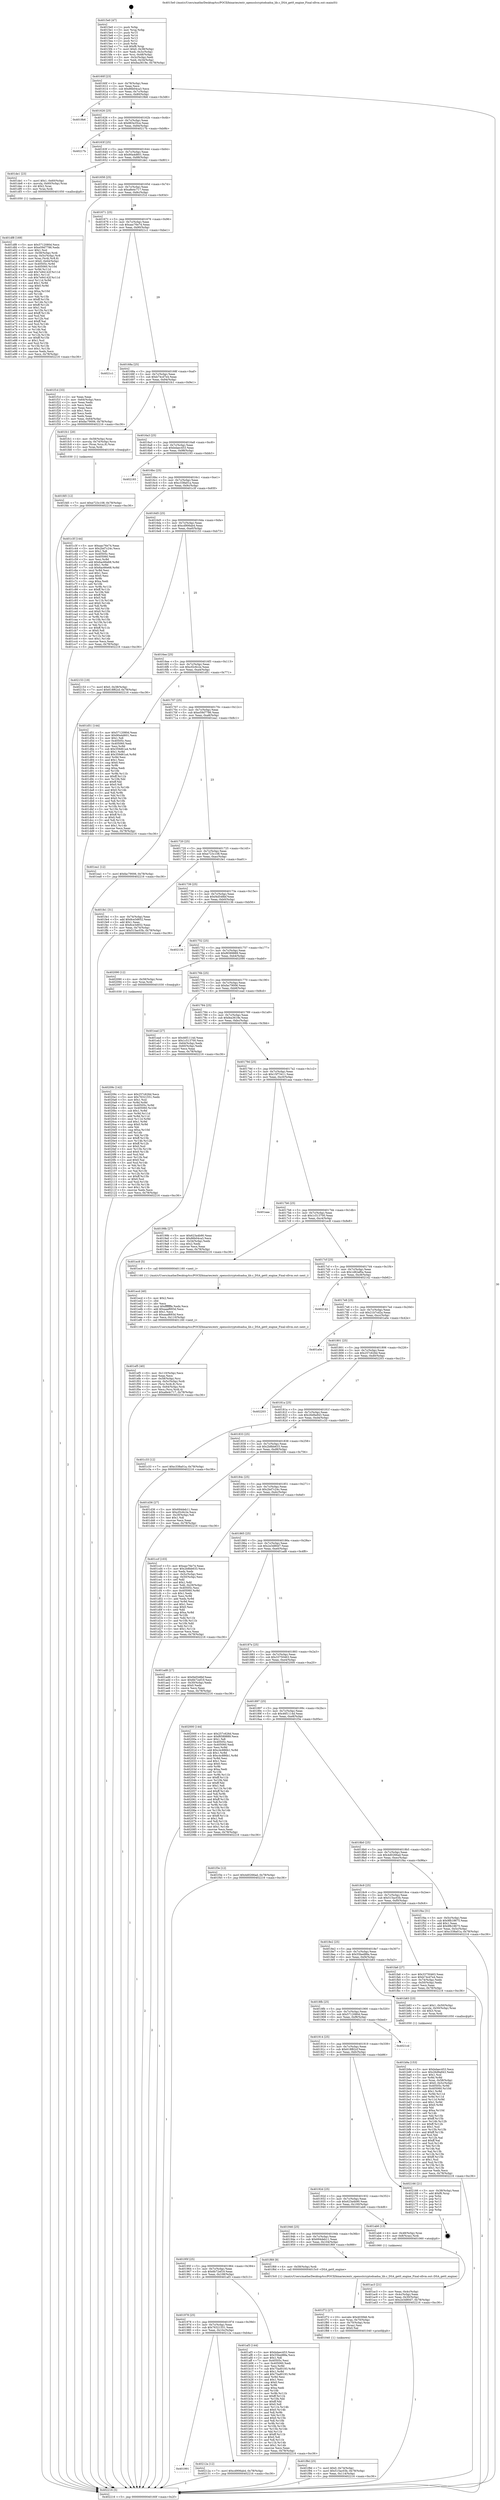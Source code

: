 digraph "0x4015e0" {
  label = "0x4015e0 (/mnt/c/Users/mathe/Desktop/tcc/POCII/binaries/extr_opensslcryptodsadsa_lib.c_DSA_get0_engine_Final-ollvm.out::main(0))"
  labelloc = "t"
  node[shape=record]

  Entry [label="",width=0.3,height=0.3,shape=circle,fillcolor=black,style=filled]
  "0x40160f" [label="{
     0x40160f [23]\l
     | [instrs]\l
     &nbsp;&nbsp;0x40160f \<+3\>: mov -0x78(%rbp),%eax\l
     &nbsp;&nbsp;0x401612 \<+2\>: mov %eax,%ecx\l
     &nbsp;&nbsp;0x401614 \<+6\>: sub $0x86b04ca3,%ecx\l
     &nbsp;&nbsp;0x40161a \<+3\>: mov %eax,-0x7c(%rbp)\l
     &nbsp;&nbsp;0x40161d \<+3\>: mov %ecx,-0x80(%rbp)\l
     &nbsp;&nbsp;0x401620 \<+6\>: je 00000000004019b6 \<main+0x3d6\>\l
  }"]
  "0x4019b6" [label="{
     0x4019b6\l
  }", style=dashed]
  "0x401626" [label="{
     0x401626 [25]\l
     | [instrs]\l
     &nbsp;&nbsp;0x401626 \<+5\>: jmp 000000000040162b \<main+0x4b\>\l
     &nbsp;&nbsp;0x40162b \<+3\>: mov -0x7c(%rbp),%eax\l
     &nbsp;&nbsp;0x40162e \<+5\>: sub $0x883e35ce,%eax\l
     &nbsp;&nbsp;0x401633 \<+6\>: mov %eax,-0x84(%rbp)\l
     &nbsp;&nbsp;0x401639 \<+6\>: je 000000000040217b \<main+0xb9b\>\l
  }"]
  Exit [label="",width=0.3,height=0.3,shape=circle,fillcolor=black,style=filled,peripheries=2]
  "0x40217b" [label="{
     0x40217b\l
  }", style=dashed]
  "0x40163f" [label="{
     0x40163f [25]\l
     | [instrs]\l
     &nbsp;&nbsp;0x40163f \<+5\>: jmp 0000000000401644 \<main+0x64\>\l
     &nbsp;&nbsp;0x401644 \<+3\>: mov -0x7c(%rbp),%eax\l
     &nbsp;&nbsp;0x401647 \<+5\>: sub $0x90a4d601,%eax\l
     &nbsp;&nbsp;0x40164c \<+6\>: mov %eax,-0x88(%rbp)\l
     &nbsp;&nbsp;0x401652 \<+6\>: je 0000000000401de1 \<main+0x801\>\l
  }"]
  "0x401991" [label="{
     0x401991\l
  }", style=dashed]
  "0x401de1" [label="{
     0x401de1 [23]\l
     | [instrs]\l
     &nbsp;&nbsp;0x401de1 \<+7\>: movl $0x1,-0x60(%rbp)\l
     &nbsp;&nbsp;0x401de8 \<+4\>: movslq -0x60(%rbp),%rax\l
     &nbsp;&nbsp;0x401dec \<+4\>: shl $0x2,%rax\l
     &nbsp;&nbsp;0x401df0 \<+3\>: mov %rax,%rdi\l
     &nbsp;&nbsp;0x401df3 \<+5\>: call 0000000000401050 \<malloc@plt\>\l
     | [calls]\l
     &nbsp;&nbsp;0x401050 \{1\} (unknown)\l
  }"]
  "0x401658" [label="{
     0x401658 [25]\l
     | [instrs]\l
     &nbsp;&nbsp;0x401658 \<+5\>: jmp 000000000040165d \<main+0x7d\>\l
     &nbsp;&nbsp;0x40165d \<+3\>: mov -0x7c(%rbp),%eax\l
     &nbsp;&nbsp;0x401660 \<+5\>: sub $0xa8e4c717,%eax\l
     &nbsp;&nbsp;0x401665 \<+6\>: mov %eax,-0x8c(%rbp)\l
     &nbsp;&nbsp;0x40166b \<+6\>: je 0000000000401f1d \<main+0x93d\>\l
  }"]
  "0x40212a" [label="{
     0x40212a [12]\l
     | [instrs]\l
     &nbsp;&nbsp;0x40212a \<+7\>: movl $0xcd906ab4,-0x78(%rbp)\l
     &nbsp;&nbsp;0x402131 \<+5\>: jmp 0000000000402216 \<main+0xc36\>\l
  }"]
  "0x401f1d" [label="{
     0x401f1d [33]\l
     | [instrs]\l
     &nbsp;&nbsp;0x401f1d \<+2\>: xor %eax,%eax\l
     &nbsp;&nbsp;0x401f1f \<+3\>: mov -0x64(%rbp),%ecx\l
     &nbsp;&nbsp;0x401f22 \<+2\>: mov %eax,%edx\l
     &nbsp;&nbsp;0x401f24 \<+2\>: sub %ecx,%edx\l
     &nbsp;&nbsp;0x401f26 \<+2\>: mov %eax,%ecx\l
     &nbsp;&nbsp;0x401f28 \<+3\>: sub $0x1,%ecx\l
     &nbsp;&nbsp;0x401f2b \<+2\>: add %ecx,%edx\l
     &nbsp;&nbsp;0x401f2d \<+2\>: sub %edx,%eax\l
     &nbsp;&nbsp;0x401f2f \<+3\>: mov %eax,-0x64(%rbp)\l
     &nbsp;&nbsp;0x401f32 \<+7\>: movl $0xfac79006,-0x78(%rbp)\l
     &nbsp;&nbsp;0x401f39 \<+5\>: jmp 0000000000402216 \<main+0xc36\>\l
  }"]
  "0x401671" [label="{
     0x401671 [25]\l
     | [instrs]\l
     &nbsp;&nbsp;0x401671 \<+5\>: jmp 0000000000401676 \<main+0x96\>\l
     &nbsp;&nbsp;0x401676 \<+3\>: mov -0x7c(%rbp),%eax\l
     &nbsp;&nbsp;0x401679 \<+5\>: sub $0xaac76e74,%eax\l
     &nbsp;&nbsp;0x40167e \<+6\>: mov %eax,-0x90(%rbp)\l
     &nbsp;&nbsp;0x401684 \<+6\>: je 00000000004021c1 \<main+0xbe1\>\l
  }"]
  "0x40209c" [label="{
     0x40209c [142]\l
     | [instrs]\l
     &nbsp;&nbsp;0x40209c \<+5\>: mov $0x257c626d,%ecx\l
     &nbsp;&nbsp;0x4020a1 \<+5\>: mov $0x76321551,%edx\l
     &nbsp;&nbsp;0x4020a6 \<+3\>: mov $0x1,%sil\l
     &nbsp;&nbsp;0x4020a9 \<+3\>: xor %r8d,%r8d\l
     &nbsp;&nbsp;0x4020ac \<+8\>: mov 0x40505c,%r9d\l
     &nbsp;&nbsp;0x4020b4 \<+8\>: mov 0x405060,%r10d\l
     &nbsp;&nbsp;0x4020bc \<+4\>: sub $0x1,%r8d\l
     &nbsp;&nbsp;0x4020c0 \<+3\>: mov %r9d,%r11d\l
     &nbsp;&nbsp;0x4020c3 \<+3\>: add %r8d,%r11d\l
     &nbsp;&nbsp;0x4020c6 \<+4\>: imul %r11d,%r9d\l
     &nbsp;&nbsp;0x4020ca \<+4\>: and $0x1,%r9d\l
     &nbsp;&nbsp;0x4020ce \<+4\>: cmp $0x0,%r9d\l
     &nbsp;&nbsp;0x4020d2 \<+3\>: sete %bl\l
     &nbsp;&nbsp;0x4020d5 \<+4\>: cmp $0xa,%r10d\l
     &nbsp;&nbsp;0x4020d9 \<+4\>: setl %r14b\l
     &nbsp;&nbsp;0x4020dd \<+3\>: mov %bl,%r15b\l
     &nbsp;&nbsp;0x4020e0 \<+4\>: xor $0xff,%r15b\l
     &nbsp;&nbsp;0x4020e4 \<+3\>: mov %r14b,%r12b\l
     &nbsp;&nbsp;0x4020e7 \<+4\>: xor $0xff,%r12b\l
     &nbsp;&nbsp;0x4020eb \<+4\>: xor $0x0,%sil\l
     &nbsp;&nbsp;0x4020ef \<+3\>: mov %r15b,%r13b\l
     &nbsp;&nbsp;0x4020f2 \<+4\>: and $0x0,%r13b\l
     &nbsp;&nbsp;0x4020f6 \<+3\>: and %sil,%bl\l
     &nbsp;&nbsp;0x4020f9 \<+3\>: mov %r12b,%al\l
     &nbsp;&nbsp;0x4020fc \<+2\>: and $0x0,%al\l
     &nbsp;&nbsp;0x4020fe \<+3\>: and %sil,%r14b\l
     &nbsp;&nbsp;0x402101 \<+3\>: or %bl,%r13b\l
     &nbsp;&nbsp;0x402104 \<+3\>: or %r14b,%al\l
     &nbsp;&nbsp;0x402107 \<+3\>: xor %al,%r13b\l
     &nbsp;&nbsp;0x40210a \<+3\>: or %r12b,%r15b\l
     &nbsp;&nbsp;0x40210d \<+4\>: xor $0xff,%r15b\l
     &nbsp;&nbsp;0x402111 \<+4\>: or $0x0,%sil\l
     &nbsp;&nbsp;0x402115 \<+3\>: and %sil,%r15b\l
     &nbsp;&nbsp;0x402118 \<+3\>: or %r15b,%r13b\l
     &nbsp;&nbsp;0x40211b \<+4\>: test $0x1,%r13b\l
     &nbsp;&nbsp;0x40211f \<+3\>: cmovne %edx,%ecx\l
     &nbsp;&nbsp;0x402122 \<+3\>: mov %ecx,-0x78(%rbp)\l
     &nbsp;&nbsp;0x402125 \<+5\>: jmp 0000000000402216 \<main+0xc36\>\l
  }"]
  "0x4021c1" [label="{
     0x4021c1\l
  }", style=dashed]
  "0x40168a" [label="{
     0x40168a [25]\l
     | [instrs]\l
     &nbsp;&nbsp;0x40168a \<+5\>: jmp 000000000040168f \<main+0xaf\>\l
     &nbsp;&nbsp;0x40168f \<+3\>: mov -0x7c(%rbp),%eax\l
     &nbsp;&nbsp;0x401692 \<+5\>: sub $0xb74cd7e4,%eax\l
     &nbsp;&nbsp;0x401697 \<+6\>: mov %eax,-0x94(%rbp)\l
     &nbsp;&nbsp;0x40169d \<+6\>: je 0000000000401fc1 \<main+0x9e1\>\l
  }"]
  "0x401fd5" [label="{
     0x401fd5 [12]\l
     | [instrs]\l
     &nbsp;&nbsp;0x401fd5 \<+7\>: movl $0xe723c108,-0x78(%rbp)\l
     &nbsp;&nbsp;0x401fdc \<+5\>: jmp 0000000000402216 \<main+0xc36\>\l
  }"]
  "0x401fc1" [label="{
     0x401fc1 [20]\l
     | [instrs]\l
     &nbsp;&nbsp;0x401fc1 \<+4\>: mov -0x58(%rbp),%rax\l
     &nbsp;&nbsp;0x401fc5 \<+4\>: movslq -0x74(%rbp),%rcx\l
     &nbsp;&nbsp;0x401fc9 \<+4\>: mov (%rax,%rcx,8),%rax\l
     &nbsp;&nbsp;0x401fcd \<+3\>: mov %rax,%rdi\l
     &nbsp;&nbsp;0x401fd0 \<+5\>: call 0000000000401030 \<free@plt\>\l
     | [calls]\l
     &nbsp;&nbsp;0x401030 \{1\} (unknown)\l
  }"]
  "0x4016a3" [label="{
     0x4016a3 [25]\l
     | [instrs]\l
     &nbsp;&nbsp;0x4016a3 \<+5\>: jmp 00000000004016a8 \<main+0xc8\>\l
     &nbsp;&nbsp;0x4016a8 \<+3\>: mov -0x7c(%rbp),%eax\l
     &nbsp;&nbsp;0x4016ab \<+5\>: sub $0xbdaec453,%eax\l
     &nbsp;&nbsp;0x4016b0 \<+6\>: mov %eax,-0x98(%rbp)\l
     &nbsp;&nbsp;0x4016b6 \<+6\>: je 0000000000402193 \<main+0xbb3\>\l
  }"]
  "0x401f8d" [label="{
     0x401f8d [25]\l
     | [instrs]\l
     &nbsp;&nbsp;0x401f8d \<+7\>: movl $0x0,-0x74(%rbp)\l
     &nbsp;&nbsp;0x401f94 \<+7\>: movl $0x515ac03b,-0x78(%rbp)\l
     &nbsp;&nbsp;0x401f9b \<+6\>: mov %eax,-0x114(%rbp)\l
     &nbsp;&nbsp;0x401fa1 \<+5\>: jmp 0000000000402216 \<main+0xc36\>\l
  }"]
  "0x402193" [label="{
     0x402193\l
  }", style=dashed]
  "0x4016bc" [label="{
     0x4016bc [25]\l
     | [instrs]\l
     &nbsp;&nbsp;0x4016bc \<+5\>: jmp 00000000004016c1 \<main+0xe1\>\l
     &nbsp;&nbsp;0x4016c1 \<+3\>: mov -0x7c(%rbp),%eax\l
     &nbsp;&nbsp;0x4016c4 \<+5\>: sub $0xc338a01a,%eax\l
     &nbsp;&nbsp;0x4016c9 \<+6\>: mov %eax,-0x9c(%rbp)\l
     &nbsp;&nbsp;0x4016cf \<+6\>: je 0000000000401c3f \<main+0x65f\>\l
  }"]
  "0x401f72" [label="{
     0x401f72 [27]\l
     | [instrs]\l
     &nbsp;&nbsp;0x401f72 \<+10\>: movabs $0x4030b6,%rdi\l
     &nbsp;&nbsp;0x401f7c \<+4\>: mov %rax,-0x70(%rbp)\l
     &nbsp;&nbsp;0x401f80 \<+4\>: mov -0x70(%rbp),%rax\l
     &nbsp;&nbsp;0x401f84 \<+2\>: mov (%rax),%esi\l
     &nbsp;&nbsp;0x401f86 \<+2\>: mov $0x0,%al\l
     &nbsp;&nbsp;0x401f88 \<+5\>: call 0000000000401040 \<printf@plt\>\l
     | [calls]\l
     &nbsp;&nbsp;0x401040 \{1\} (unknown)\l
  }"]
  "0x401c3f" [label="{
     0x401c3f [144]\l
     | [instrs]\l
     &nbsp;&nbsp;0x401c3f \<+5\>: mov $0xaac76e74,%eax\l
     &nbsp;&nbsp;0x401c44 \<+5\>: mov $0x2bd7c24c,%ecx\l
     &nbsp;&nbsp;0x401c49 \<+2\>: mov $0x1,%dl\l
     &nbsp;&nbsp;0x401c4b \<+7\>: mov 0x40505c,%esi\l
     &nbsp;&nbsp;0x401c52 \<+7\>: mov 0x405060,%edi\l
     &nbsp;&nbsp;0x401c59 \<+3\>: mov %esi,%r8d\l
     &nbsp;&nbsp;0x401c5c \<+7\>: add $0x6ac66e68,%r8d\l
     &nbsp;&nbsp;0x401c63 \<+4\>: sub $0x1,%r8d\l
     &nbsp;&nbsp;0x401c67 \<+7\>: sub $0x6ac66e68,%r8d\l
     &nbsp;&nbsp;0x401c6e \<+4\>: imul %r8d,%esi\l
     &nbsp;&nbsp;0x401c72 \<+3\>: and $0x1,%esi\l
     &nbsp;&nbsp;0x401c75 \<+3\>: cmp $0x0,%esi\l
     &nbsp;&nbsp;0x401c78 \<+4\>: sete %r9b\l
     &nbsp;&nbsp;0x401c7c \<+3\>: cmp $0xa,%edi\l
     &nbsp;&nbsp;0x401c7f \<+4\>: setl %r10b\l
     &nbsp;&nbsp;0x401c83 \<+3\>: mov %r9b,%r11b\l
     &nbsp;&nbsp;0x401c86 \<+4\>: xor $0xff,%r11b\l
     &nbsp;&nbsp;0x401c8a \<+3\>: mov %r10b,%bl\l
     &nbsp;&nbsp;0x401c8d \<+3\>: xor $0xff,%bl\l
     &nbsp;&nbsp;0x401c90 \<+3\>: xor $0x0,%dl\l
     &nbsp;&nbsp;0x401c93 \<+3\>: mov %r11b,%r14b\l
     &nbsp;&nbsp;0x401c96 \<+4\>: and $0x0,%r14b\l
     &nbsp;&nbsp;0x401c9a \<+3\>: and %dl,%r9b\l
     &nbsp;&nbsp;0x401c9d \<+3\>: mov %bl,%r15b\l
     &nbsp;&nbsp;0x401ca0 \<+4\>: and $0x0,%r15b\l
     &nbsp;&nbsp;0x401ca4 \<+3\>: and %dl,%r10b\l
     &nbsp;&nbsp;0x401ca7 \<+3\>: or %r9b,%r14b\l
     &nbsp;&nbsp;0x401caa \<+3\>: or %r10b,%r15b\l
     &nbsp;&nbsp;0x401cad \<+3\>: xor %r15b,%r14b\l
     &nbsp;&nbsp;0x401cb0 \<+3\>: or %bl,%r11b\l
     &nbsp;&nbsp;0x401cb3 \<+4\>: xor $0xff,%r11b\l
     &nbsp;&nbsp;0x401cb7 \<+3\>: or $0x0,%dl\l
     &nbsp;&nbsp;0x401cba \<+3\>: and %dl,%r11b\l
     &nbsp;&nbsp;0x401cbd \<+3\>: or %r11b,%r14b\l
     &nbsp;&nbsp;0x401cc0 \<+4\>: test $0x1,%r14b\l
     &nbsp;&nbsp;0x401cc4 \<+3\>: cmovne %ecx,%eax\l
     &nbsp;&nbsp;0x401cc7 \<+3\>: mov %eax,-0x78(%rbp)\l
     &nbsp;&nbsp;0x401cca \<+5\>: jmp 0000000000402216 \<main+0xc36\>\l
  }"]
  "0x4016d5" [label="{
     0x4016d5 [25]\l
     | [instrs]\l
     &nbsp;&nbsp;0x4016d5 \<+5\>: jmp 00000000004016da \<main+0xfa\>\l
     &nbsp;&nbsp;0x4016da \<+3\>: mov -0x7c(%rbp),%eax\l
     &nbsp;&nbsp;0x4016dd \<+5\>: sub $0xcd906ab4,%eax\l
     &nbsp;&nbsp;0x4016e2 \<+6\>: mov %eax,-0xa0(%rbp)\l
     &nbsp;&nbsp;0x4016e8 \<+6\>: je 0000000000402153 \<main+0xb73\>\l
  }"]
  "0x401ef5" [label="{
     0x401ef5 [40]\l
     | [instrs]\l
     &nbsp;&nbsp;0x401ef5 \<+6\>: mov -0x110(%rbp),%ecx\l
     &nbsp;&nbsp;0x401efb \<+3\>: imul %eax,%ecx\l
     &nbsp;&nbsp;0x401efe \<+4\>: mov -0x58(%rbp),%rsi\l
     &nbsp;&nbsp;0x401f02 \<+4\>: movslq -0x5c(%rbp),%rdi\l
     &nbsp;&nbsp;0x401f06 \<+4\>: mov (%rsi,%rdi,8),%rsi\l
     &nbsp;&nbsp;0x401f0a \<+4\>: movslq -0x64(%rbp),%rdi\l
     &nbsp;&nbsp;0x401f0e \<+3\>: mov %ecx,(%rsi,%rdi,4)\l
     &nbsp;&nbsp;0x401f11 \<+7\>: movl $0xa8e4c717,-0x78(%rbp)\l
     &nbsp;&nbsp;0x401f18 \<+5\>: jmp 0000000000402216 \<main+0xc36\>\l
  }"]
  "0x402153" [label="{
     0x402153 [19]\l
     | [instrs]\l
     &nbsp;&nbsp;0x402153 \<+7\>: movl $0x0,-0x38(%rbp)\l
     &nbsp;&nbsp;0x40215a \<+7\>: movl $0x618f62cf,-0x78(%rbp)\l
     &nbsp;&nbsp;0x402161 \<+5\>: jmp 0000000000402216 \<main+0xc36\>\l
  }"]
  "0x4016ee" [label="{
     0x4016ee [25]\l
     | [instrs]\l
     &nbsp;&nbsp;0x4016ee \<+5\>: jmp 00000000004016f3 \<main+0x113\>\l
     &nbsp;&nbsp;0x4016f3 \<+3\>: mov -0x7c(%rbp),%eax\l
     &nbsp;&nbsp;0x4016f6 \<+5\>: sub $0xcf2c6c2e,%eax\l
     &nbsp;&nbsp;0x4016fb \<+6\>: mov %eax,-0xa4(%rbp)\l
     &nbsp;&nbsp;0x401701 \<+6\>: je 0000000000401d51 \<main+0x771\>\l
  }"]
  "0x401ecd" [label="{
     0x401ecd [40]\l
     | [instrs]\l
     &nbsp;&nbsp;0x401ecd \<+5\>: mov $0x2,%ecx\l
     &nbsp;&nbsp;0x401ed2 \<+1\>: cltd\l
     &nbsp;&nbsp;0x401ed3 \<+2\>: idiv %ecx\l
     &nbsp;&nbsp;0x401ed5 \<+6\>: imul $0xfffffffe,%edx,%ecx\l
     &nbsp;&nbsp;0x401edb \<+6\>: add $0xaaaf693d,%ecx\l
     &nbsp;&nbsp;0x401ee1 \<+3\>: add $0x1,%ecx\l
     &nbsp;&nbsp;0x401ee4 \<+6\>: sub $0xaaaf693d,%ecx\l
     &nbsp;&nbsp;0x401eea \<+6\>: mov %ecx,-0x110(%rbp)\l
     &nbsp;&nbsp;0x401ef0 \<+5\>: call 0000000000401160 \<next_i\>\l
     | [calls]\l
     &nbsp;&nbsp;0x401160 \{1\} (/mnt/c/Users/mathe/Desktop/tcc/POCII/binaries/extr_opensslcryptodsadsa_lib.c_DSA_get0_engine_Final-ollvm.out::next_i)\l
  }"]
  "0x401d51" [label="{
     0x401d51 [144]\l
     | [instrs]\l
     &nbsp;&nbsp;0x401d51 \<+5\>: mov $0x5712080d,%eax\l
     &nbsp;&nbsp;0x401d56 \<+5\>: mov $0x90a4d601,%ecx\l
     &nbsp;&nbsp;0x401d5b \<+2\>: mov $0x1,%dl\l
     &nbsp;&nbsp;0x401d5d \<+7\>: mov 0x40505c,%esi\l
     &nbsp;&nbsp;0x401d64 \<+7\>: mov 0x405060,%edi\l
     &nbsp;&nbsp;0x401d6b \<+3\>: mov %esi,%r8d\l
     &nbsp;&nbsp;0x401d6e \<+7\>: sub $0x359d61a4,%r8d\l
     &nbsp;&nbsp;0x401d75 \<+4\>: sub $0x1,%r8d\l
     &nbsp;&nbsp;0x401d79 \<+7\>: add $0x359d61a4,%r8d\l
     &nbsp;&nbsp;0x401d80 \<+4\>: imul %r8d,%esi\l
     &nbsp;&nbsp;0x401d84 \<+3\>: and $0x1,%esi\l
     &nbsp;&nbsp;0x401d87 \<+3\>: cmp $0x0,%esi\l
     &nbsp;&nbsp;0x401d8a \<+4\>: sete %r9b\l
     &nbsp;&nbsp;0x401d8e \<+3\>: cmp $0xa,%edi\l
     &nbsp;&nbsp;0x401d91 \<+4\>: setl %r10b\l
     &nbsp;&nbsp;0x401d95 \<+3\>: mov %r9b,%r11b\l
     &nbsp;&nbsp;0x401d98 \<+4\>: xor $0xff,%r11b\l
     &nbsp;&nbsp;0x401d9c \<+3\>: mov %r10b,%bl\l
     &nbsp;&nbsp;0x401d9f \<+3\>: xor $0xff,%bl\l
     &nbsp;&nbsp;0x401da2 \<+3\>: xor $0x0,%dl\l
     &nbsp;&nbsp;0x401da5 \<+3\>: mov %r11b,%r14b\l
     &nbsp;&nbsp;0x401da8 \<+4\>: and $0x0,%r14b\l
     &nbsp;&nbsp;0x401dac \<+3\>: and %dl,%r9b\l
     &nbsp;&nbsp;0x401daf \<+3\>: mov %bl,%r15b\l
     &nbsp;&nbsp;0x401db2 \<+4\>: and $0x0,%r15b\l
     &nbsp;&nbsp;0x401db6 \<+3\>: and %dl,%r10b\l
     &nbsp;&nbsp;0x401db9 \<+3\>: or %r9b,%r14b\l
     &nbsp;&nbsp;0x401dbc \<+3\>: or %r10b,%r15b\l
     &nbsp;&nbsp;0x401dbf \<+3\>: xor %r15b,%r14b\l
     &nbsp;&nbsp;0x401dc2 \<+3\>: or %bl,%r11b\l
     &nbsp;&nbsp;0x401dc5 \<+4\>: xor $0xff,%r11b\l
     &nbsp;&nbsp;0x401dc9 \<+3\>: or $0x0,%dl\l
     &nbsp;&nbsp;0x401dcc \<+3\>: and %dl,%r11b\l
     &nbsp;&nbsp;0x401dcf \<+3\>: or %r11b,%r14b\l
     &nbsp;&nbsp;0x401dd2 \<+4\>: test $0x1,%r14b\l
     &nbsp;&nbsp;0x401dd6 \<+3\>: cmovne %ecx,%eax\l
     &nbsp;&nbsp;0x401dd9 \<+3\>: mov %eax,-0x78(%rbp)\l
     &nbsp;&nbsp;0x401ddc \<+5\>: jmp 0000000000402216 \<main+0xc36\>\l
  }"]
  "0x401707" [label="{
     0x401707 [25]\l
     | [instrs]\l
     &nbsp;&nbsp;0x401707 \<+5\>: jmp 000000000040170c \<main+0x12c\>\l
     &nbsp;&nbsp;0x40170c \<+3\>: mov -0x7c(%rbp),%eax\l
     &nbsp;&nbsp;0x40170f \<+5\>: sub $0xe59d7786,%eax\l
     &nbsp;&nbsp;0x401714 \<+6\>: mov %eax,-0xa8(%rbp)\l
     &nbsp;&nbsp;0x40171a \<+6\>: je 0000000000401ea1 \<main+0x8c1\>\l
  }"]
  "0x401df8" [label="{
     0x401df8 [169]\l
     | [instrs]\l
     &nbsp;&nbsp;0x401df8 \<+5\>: mov $0x5712080d,%ecx\l
     &nbsp;&nbsp;0x401dfd \<+5\>: mov $0xe59d7786,%edx\l
     &nbsp;&nbsp;0x401e02 \<+3\>: mov $0x1,%sil\l
     &nbsp;&nbsp;0x401e05 \<+4\>: mov -0x58(%rbp),%rdi\l
     &nbsp;&nbsp;0x401e09 \<+4\>: movslq -0x5c(%rbp),%r8\l
     &nbsp;&nbsp;0x401e0d \<+4\>: mov %rax,(%rdi,%r8,8)\l
     &nbsp;&nbsp;0x401e11 \<+7\>: movl $0x0,-0x64(%rbp)\l
     &nbsp;&nbsp;0x401e18 \<+8\>: mov 0x40505c,%r9d\l
     &nbsp;&nbsp;0x401e20 \<+8\>: mov 0x405060,%r10d\l
     &nbsp;&nbsp;0x401e28 \<+3\>: mov %r9d,%r11d\l
     &nbsp;&nbsp;0x401e2b \<+7\>: add $0x7e94142f,%r11d\l
     &nbsp;&nbsp;0x401e32 \<+4\>: sub $0x1,%r11d\l
     &nbsp;&nbsp;0x401e36 \<+7\>: sub $0x7e94142f,%r11d\l
     &nbsp;&nbsp;0x401e3d \<+4\>: imul %r11d,%r9d\l
     &nbsp;&nbsp;0x401e41 \<+4\>: and $0x1,%r9d\l
     &nbsp;&nbsp;0x401e45 \<+4\>: cmp $0x0,%r9d\l
     &nbsp;&nbsp;0x401e49 \<+3\>: sete %bl\l
     &nbsp;&nbsp;0x401e4c \<+4\>: cmp $0xa,%r10d\l
     &nbsp;&nbsp;0x401e50 \<+4\>: setl %r14b\l
     &nbsp;&nbsp;0x401e54 \<+3\>: mov %bl,%r15b\l
     &nbsp;&nbsp;0x401e57 \<+4\>: xor $0xff,%r15b\l
     &nbsp;&nbsp;0x401e5b \<+3\>: mov %r14b,%r12b\l
     &nbsp;&nbsp;0x401e5e \<+4\>: xor $0xff,%r12b\l
     &nbsp;&nbsp;0x401e62 \<+4\>: xor $0x1,%sil\l
     &nbsp;&nbsp;0x401e66 \<+3\>: mov %r15b,%r13b\l
     &nbsp;&nbsp;0x401e69 \<+4\>: and $0xff,%r13b\l
     &nbsp;&nbsp;0x401e6d \<+3\>: and %sil,%bl\l
     &nbsp;&nbsp;0x401e70 \<+3\>: mov %r12b,%al\l
     &nbsp;&nbsp;0x401e73 \<+2\>: and $0xff,%al\l
     &nbsp;&nbsp;0x401e75 \<+3\>: and %sil,%r14b\l
     &nbsp;&nbsp;0x401e78 \<+3\>: or %bl,%r13b\l
     &nbsp;&nbsp;0x401e7b \<+3\>: or %r14b,%al\l
     &nbsp;&nbsp;0x401e7e \<+3\>: xor %al,%r13b\l
     &nbsp;&nbsp;0x401e81 \<+3\>: or %r12b,%r15b\l
     &nbsp;&nbsp;0x401e84 \<+4\>: xor $0xff,%r15b\l
     &nbsp;&nbsp;0x401e88 \<+4\>: or $0x1,%sil\l
     &nbsp;&nbsp;0x401e8c \<+3\>: and %sil,%r15b\l
     &nbsp;&nbsp;0x401e8f \<+3\>: or %r15b,%r13b\l
     &nbsp;&nbsp;0x401e92 \<+4\>: test $0x1,%r13b\l
     &nbsp;&nbsp;0x401e96 \<+3\>: cmovne %edx,%ecx\l
     &nbsp;&nbsp;0x401e99 \<+3\>: mov %ecx,-0x78(%rbp)\l
     &nbsp;&nbsp;0x401e9c \<+5\>: jmp 0000000000402216 \<main+0xc36\>\l
  }"]
  "0x401ea1" [label="{
     0x401ea1 [12]\l
     | [instrs]\l
     &nbsp;&nbsp;0x401ea1 \<+7\>: movl $0xfac79006,-0x78(%rbp)\l
     &nbsp;&nbsp;0x401ea8 \<+5\>: jmp 0000000000402216 \<main+0xc36\>\l
  }"]
  "0x401720" [label="{
     0x401720 [25]\l
     | [instrs]\l
     &nbsp;&nbsp;0x401720 \<+5\>: jmp 0000000000401725 \<main+0x145\>\l
     &nbsp;&nbsp;0x401725 \<+3\>: mov -0x7c(%rbp),%eax\l
     &nbsp;&nbsp;0x401728 \<+5\>: sub $0xe723c108,%eax\l
     &nbsp;&nbsp;0x40172d \<+6\>: mov %eax,-0xac(%rbp)\l
     &nbsp;&nbsp;0x401733 \<+6\>: je 0000000000401fe1 \<main+0xa01\>\l
  }"]
  "0x401b9a" [label="{
     0x401b9a [153]\l
     | [instrs]\l
     &nbsp;&nbsp;0x401b9a \<+5\>: mov $0xbdaec453,%ecx\l
     &nbsp;&nbsp;0x401b9f \<+5\>: mov $0x26d9a943,%edx\l
     &nbsp;&nbsp;0x401ba4 \<+3\>: mov $0x1,%sil\l
     &nbsp;&nbsp;0x401ba7 \<+3\>: xor %r8d,%r8d\l
     &nbsp;&nbsp;0x401baa \<+4\>: mov %rax,-0x58(%rbp)\l
     &nbsp;&nbsp;0x401bae \<+7\>: movl $0x0,-0x5c(%rbp)\l
     &nbsp;&nbsp;0x401bb5 \<+8\>: mov 0x40505c,%r9d\l
     &nbsp;&nbsp;0x401bbd \<+8\>: mov 0x405060,%r10d\l
     &nbsp;&nbsp;0x401bc5 \<+4\>: sub $0x1,%r8d\l
     &nbsp;&nbsp;0x401bc9 \<+3\>: mov %r9d,%r11d\l
     &nbsp;&nbsp;0x401bcc \<+3\>: add %r8d,%r11d\l
     &nbsp;&nbsp;0x401bcf \<+4\>: imul %r11d,%r9d\l
     &nbsp;&nbsp;0x401bd3 \<+4\>: and $0x1,%r9d\l
     &nbsp;&nbsp;0x401bd7 \<+4\>: cmp $0x0,%r9d\l
     &nbsp;&nbsp;0x401bdb \<+3\>: sete %bl\l
     &nbsp;&nbsp;0x401bde \<+4\>: cmp $0xa,%r10d\l
     &nbsp;&nbsp;0x401be2 \<+4\>: setl %r14b\l
     &nbsp;&nbsp;0x401be6 \<+3\>: mov %bl,%r15b\l
     &nbsp;&nbsp;0x401be9 \<+4\>: xor $0xff,%r15b\l
     &nbsp;&nbsp;0x401bed \<+3\>: mov %r14b,%r12b\l
     &nbsp;&nbsp;0x401bf0 \<+4\>: xor $0xff,%r12b\l
     &nbsp;&nbsp;0x401bf4 \<+4\>: xor $0x1,%sil\l
     &nbsp;&nbsp;0x401bf8 \<+3\>: mov %r15b,%r13b\l
     &nbsp;&nbsp;0x401bfb \<+4\>: and $0xff,%r13b\l
     &nbsp;&nbsp;0x401bff \<+3\>: and %sil,%bl\l
     &nbsp;&nbsp;0x401c02 \<+3\>: mov %r12b,%al\l
     &nbsp;&nbsp;0x401c05 \<+2\>: and $0xff,%al\l
     &nbsp;&nbsp;0x401c07 \<+3\>: and %sil,%r14b\l
     &nbsp;&nbsp;0x401c0a \<+3\>: or %bl,%r13b\l
     &nbsp;&nbsp;0x401c0d \<+3\>: or %r14b,%al\l
     &nbsp;&nbsp;0x401c10 \<+3\>: xor %al,%r13b\l
     &nbsp;&nbsp;0x401c13 \<+3\>: or %r12b,%r15b\l
     &nbsp;&nbsp;0x401c16 \<+4\>: xor $0xff,%r15b\l
     &nbsp;&nbsp;0x401c1a \<+4\>: or $0x1,%sil\l
     &nbsp;&nbsp;0x401c1e \<+3\>: and %sil,%r15b\l
     &nbsp;&nbsp;0x401c21 \<+3\>: or %r15b,%r13b\l
     &nbsp;&nbsp;0x401c24 \<+4\>: test $0x1,%r13b\l
     &nbsp;&nbsp;0x401c28 \<+3\>: cmovne %edx,%ecx\l
     &nbsp;&nbsp;0x401c2b \<+3\>: mov %ecx,-0x78(%rbp)\l
     &nbsp;&nbsp;0x401c2e \<+5\>: jmp 0000000000402216 \<main+0xc36\>\l
  }"]
  "0x401fe1" [label="{
     0x401fe1 [31]\l
     | [instrs]\l
     &nbsp;&nbsp;0x401fe1 \<+3\>: mov -0x74(%rbp),%eax\l
     &nbsp;&nbsp;0x401fe4 \<+5\>: add $0x8ce3d652,%eax\l
     &nbsp;&nbsp;0x401fe9 \<+3\>: add $0x1,%eax\l
     &nbsp;&nbsp;0x401fec \<+5\>: sub $0x8ce3d652,%eax\l
     &nbsp;&nbsp;0x401ff1 \<+3\>: mov %eax,-0x74(%rbp)\l
     &nbsp;&nbsp;0x401ff4 \<+7\>: movl $0x515ac03b,-0x78(%rbp)\l
     &nbsp;&nbsp;0x401ffb \<+5\>: jmp 0000000000402216 \<main+0xc36\>\l
  }"]
  "0x401739" [label="{
     0x401739 [25]\l
     | [instrs]\l
     &nbsp;&nbsp;0x401739 \<+5\>: jmp 000000000040173e \<main+0x15e\>\l
     &nbsp;&nbsp;0x40173e \<+3\>: mov -0x7c(%rbp),%eax\l
     &nbsp;&nbsp;0x401741 \<+5\>: sub $0xf4d548bf,%eax\l
     &nbsp;&nbsp;0x401746 \<+6\>: mov %eax,-0xb0(%rbp)\l
     &nbsp;&nbsp;0x40174c \<+6\>: je 0000000000402136 \<main+0xb56\>\l
  }"]
  "0x401978" [label="{
     0x401978 [25]\l
     | [instrs]\l
     &nbsp;&nbsp;0x401978 \<+5\>: jmp 000000000040197d \<main+0x39d\>\l
     &nbsp;&nbsp;0x40197d \<+3\>: mov -0x7c(%rbp),%eax\l
     &nbsp;&nbsp;0x401980 \<+5\>: sub $0x76321551,%eax\l
     &nbsp;&nbsp;0x401985 \<+6\>: mov %eax,-0x10c(%rbp)\l
     &nbsp;&nbsp;0x40198b \<+6\>: je 000000000040212a \<main+0xb4a\>\l
  }"]
  "0x402136" [label="{
     0x402136\l
  }", style=dashed]
  "0x401752" [label="{
     0x401752 [25]\l
     | [instrs]\l
     &nbsp;&nbsp;0x401752 \<+5\>: jmp 0000000000401757 \<main+0x177\>\l
     &nbsp;&nbsp;0x401757 \<+3\>: mov -0x7c(%rbp),%eax\l
     &nbsp;&nbsp;0x40175a \<+5\>: sub $0xf6589889,%eax\l
     &nbsp;&nbsp;0x40175f \<+6\>: mov %eax,-0xb4(%rbp)\l
     &nbsp;&nbsp;0x401765 \<+6\>: je 0000000000402090 \<main+0xab0\>\l
  }"]
  "0x401af3" [label="{
     0x401af3 [144]\l
     | [instrs]\l
     &nbsp;&nbsp;0x401af3 \<+5\>: mov $0xbdaec453,%eax\l
     &nbsp;&nbsp;0x401af8 \<+5\>: mov $0x55bed88a,%ecx\l
     &nbsp;&nbsp;0x401afd \<+2\>: mov $0x1,%dl\l
     &nbsp;&nbsp;0x401aff \<+7\>: mov 0x40505c,%esi\l
     &nbsp;&nbsp;0x401b06 \<+7\>: mov 0x405060,%edi\l
     &nbsp;&nbsp;0x401b0d \<+3\>: mov %esi,%r8d\l
     &nbsp;&nbsp;0x401b10 \<+7\>: sub $0x75ad0193,%r8d\l
     &nbsp;&nbsp;0x401b17 \<+4\>: sub $0x1,%r8d\l
     &nbsp;&nbsp;0x401b1b \<+7\>: add $0x75ad0193,%r8d\l
     &nbsp;&nbsp;0x401b22 \<+4\>: imul %r8d,%esi\l
     &nbsp;&nbsp;0x401b26 \<+3\>: and $0x1,%esi\l
     &nbsp;&nbsp;0x401b29 \<+3\>: cmp $0x0,%esi\l
     &nbsp;&nbsp;0x401b2c \<+4\>: sete %r9b\l
     &nbsp;&nbsp;0x401b30 \<+3\>: cmp $0xa,%edi\l
     &nbsp;&nbsp;0x401b33 \<+4\>: setl %r10b\l
     &nbsp;&nbsp;0x401b37 \<+3\>: mov %r9b,%r11b\l
     &nbsp;&nbsp;0x401b3a \<+4\>: xor $0xff,%r11b\l
     &nbsp;&nbsp;0x401b3e \<+3\>: mov %r10b,%bl\l
     &nbsp;&nbsp;0x401b41 \<+3\>: xor $0xff,%bl\l
     &nbsp;&nbsp;0x401b44 \<+3\>: xor $0x0,%dl\l
     &nbsp;&nbsp;0x401b47 \<+3\>: mov %r11b,%r14b\l
     &nbsp;&nbsp;0x401b4a \<+4\>: and $0x0,%r14b\l
     &nbsp;&nbsp;0x401b4e \<+3\>: and %dl,%r9b\l
     &nbsp;&nbsp;0x401b51 \<+3\>: mov %bl,%r15b\l
     &nbsp;&nbsp;0x401b54 \<+4\>: and $0x0,%r15b\l
     &nbsp;&nbsp;0x401b58 \<+3\>: and %dl,%r10b\l
     &nbsp;&nbsp;0x401b5b \<+3\>: or %r9b,%r14b\l
     &nbsp;&nbsp;0x401b5e \<+3\>: or %r10b,%r15b\l
     &nbsp;&nbsp;0x401b61 \<+3\>: xor %r15b,%r14b\l
     &nbsp;&nbsp;0x401b64 \<+3\>: or %bl,%r11b\l
     &nbsp;&nbsp;0x401b67 \<+4\>: xor $0xff,%r11b\l
     &nbsp;&nbsp;0x401b6b \<+3\>: or $0x0,%dl\l
     &nbsp;&nbsp;0x401b6e \<+3\>: and %dl,%r11b\l
     &nbsp;&nbsp;0x401b71 \<+3\>: or %r11b,%r14b\l
     &nbsp;&nbsp;0x401b74 \<+4\>: test $0x1,%r14b\l
     &nbsp;&nbsp;0x401b78 \<+3\>: cmovne %ecx,%eax\l
     &nbsp;&nbsp;0x401b7b \<+3\>: mov %eax,-0x78(%rbp)\l
     &nbsp;&nbsp;0x401b7e \<+5\>: jmp 0000000000402216 \<main+0xc36\>\l
  }"]
  "0x402090" [label="{
     0x402090 [12]\l
     | [instrs]\l
     &nbsp;&nbsp;0x402090 \<+4\>: mov -0x58(%rbp),%rax\l
     &nbsp;&nbsp;0x402094 \<+3\>: mov %rax,%rdi\l
     &nbsp;&nbsp;0x402097 \<+5\>: call 0000000000401030 \<free@plt\>\l
     | [calls]\l
     &nbsp;&nbsp;0x401030 \{1\} (unknown)\l
  }"]
  "0x40176b" [label="{
     0x40176b [25]\l
     | [instrs]\l
     &nbsp;&nbsp;0x40176b \<+5\>: jmp 0000000000401770 \<main+0x190\>\l
     &nbsp;&nbsp;0x401770 \<+3\>: mov -0x7c(%rbp),%eax\l
     &nbsp;&nbsp;0x401773 \<+5\>: sub $0xfac79006,%eax\l
     &nbsp;&nbsp;0x401778 \<+6\>: mov %eax,-0xb8(%rbp)\l
     &nbsp;&nbsp;0x40177e \<+6\>: je 0000000000401ead \<main+0x8cd\>\l
  }"]
  "0x40195f" [label="{
     0x40195f [25]\l
     | [instrs]\l
     &nbsp;&nbsp;0x40195f \<+5\>: jmp 0000000000401964 \<main+0x384\>\l
     &nbsp;&nbsp;0x401964 \<+3\>: mov -0x7c(%rbp),%eax\l
     &nbsp;&nbsp;0x401967 \<+5\>: sub $0x6b72ef19,%eax\l
     &nbsp;&nbsp;0x40196c \<+6\>: mov %eax,-0x108(%rbp)\l
     &nbsp;&nbsp;0x401972 \<+6\>: je 0000000000401af3 \<main+0x513\>\l
  }"]
  "0x401ead" [label="{
     0x401ead [27]\l
     | [instrs]\l
     &nbsp;&nbsp;0x401ead \<+5\>: mov $0x46f1114d,%eax\l
     &nbsp;&nbsp;0x401eb2 \<+5\>: mov $0x1c513700,%ecx\l
     &nbsp;&nbsp;0x401eb7 \<+3\>: mov -0x64(%rbp),%edx\l
     &nbsp;&nbsp;0x401eba \<+3\>: cmp -0x60(%rbp),%edx\l
     &nbsp;&nbsp;0x401ebd \<+3\>: cmovl %ecx,%eax\l
     &nbsp;&nbsp;0x401ec0 \<+3\>: mov %eax,-0x78(%rbp)\l
     &nbsp;&nbsp;0x401ec3 \<+5\>: jmp 0000000000402216 \<main+0xc36\>\l
  }"]
  "0x401784" [label="{
     0x401784 [25]\l
     | [instrs]\l
     &nbsp;&nbsp;0x401784 \<+5\>: jmp 0000000000401789 \<main+0x1a9\>\l
     &nbsp;&nbsp;0x401789 \<+3\>: mov -0x7c(%rbp),%eax\l
     &nbsp;&nbsp;0x40178c \<+5\>: sub $0xfea3619e,%eax\l
     &nbsp;&nbsp;0x401791 \<+6\>: mov %eax,-0xbc(%rbp)\l
     &nbsp;&nbsp;0x401797 \<+6\>: je 000000000040199b \<main+0x3bb\>\l
  }"]
  "0x401f69" [label="{
     0x401f69 [9]\l
     | [instrs]\l
     &nbsp;&nbsp;0x401f69 \<+4\>: mov -0x58(%rbp),%rdi\l
     &nbsp;&nbsp;0x401f6d \<+5\>: call 00000000004015c0 \<DSA_get0_engine\>\l
     | [calls]\l
     &nbsp;&nbsp;0x4015c0 \{1\} (/mnt/c/Users/mathe/Desktop/tcc/POCII/binaries/extr_opensslcryptodsadsa_lib.c_DSA_get0_engine_Final-ollvm.out::DSA_get0_engine)\l
  }"]
  "0x40199b" [label="{
     0x40199b [27]\l
     | [instrs]\l
     &nbsp;&nbsp;0x40199b \<+5\>: mov $0x623a4b90,%eax\l
     &nbsp;&nbsp;0x4019a0 \<+5\>: mov $0x86b04ca3,%ecx\l
     &nbsp;&nbsp;0x4019a5 \<+3\>: mov -0x34(%rbp),%edx\l
     &nbsp;&nbsp;0x4019a8 \<+3\>: cmp $0x2,%edx\l
     &nbsp;&nbsp;0x4019ab \<+3\>: cmovne %ecx,%eax\l
     &nbsp;&nbsp;0x4019ae \<+3\>: mov %eax,-0x78(%rbp)\l
     &nbsp;&nbsp;0x4019b1 \<+5\>: jmp 0000000000402216 \<main+0xc36\>\l
  }"]
  "0x40179d" [label="{
     0x40179d [25]\l
     | [instrs]\l
     &nbsp;&nbsp;0x40179d \<+5\>: jmp 00000000004017a2 \<main+0x1c2\>\l
     &nbsp;&nbsp;0x4017a2 \<+3\>: mov -0x7c(%rbp),%eax\l
     &nbsp;&nbsp;0x4017a5 \<+5\>: sub $0x15f73411,%eax\l
     &nbsp;&nbsp;0x4017aa \<+6\>: mov %eax,-0xc0(%rbp)\l
     &nbsp;&nbsp;0x4017b0 \<+6\>: je 0000000000401aaa \<main+0x4ca\>\l
  }"]
  "0x402216" [label="{
     0x402216 [5]\l
     | [instrs]\l
     &nbsp;&nbsp;0x402216 \<+5\>: jmp 000000000040160f \<main+0x2f\>\l
  }"]
  "0x4015e0" [label="{
     0x4015e0 [47]\l
     | [instrs]\l
     &nbsp;&nbsp;0x4015e0 \<+1\>: push %rbp\l
     &nbsp;&nbsp;0x4015e1 \<+3\>: mov %rsp,%rbp\l
     &nbsp;&nbsp;0x4015e4 \<+2\>: push %r15\l
     &nbsp;&nbsp;0x4015e6 \<+2\>: push %r14\l
     &nbsp;&nbsp;0x4015e8 \<+2\>: push %r13\l
     &nbsp;&nbsp;0x4015ea \<+2\>: push %r12\l
     &nbsp;&nbsp;0x4015ec \<+1\>: push %rbx\l
     &nbsp;&nbsp;0x4015ed \<+7\>: sub $0xf8,%rsp\l
     &nbsp;&nbsp;0x4015f4 \<+7\>: movl $0x0,-0x38(%rbp)\l
     &nbsp;&nbsp;0x4015fb \<+3\>: mov %edi,-0x3c(%rbp)\l
     &nbsp;&nbsp;0x4015fe \<+4\>: mov %rsi,-0x48(%rbp)\l
     &nbsp;&nbsp;0x401602 \<+3\>: mov -0x3c(%rbp),%edi\l
     &nbsp;&nbsp;0x401605 \<+3\>: mov %edi,-0x34(%rbp)\l
     &nbsp;&nbsp;0x401608 \<+7\>: movl $0xfea3619e,-0x78(%rbp)\l
  }"]
  "0x401ac3" [label="{
     0x401ac3 [21]\l
     | [instrs]\l
     &nbsp;&nbsp;0x401ac3 \<+3\>: mov %eax,-0x4c(%rbp)\l
     &nbsp;&nbsp;0x401ac6 \<+3\>: mov -0x4c(%rbp),%eax\l
     &nbsp;&nbsp;0x401ac9 \<+3\>: mov %eax,-0x30(%rbp)\l
     &nbsp;&nbsp;0x401acc \<+7\>: movl $0x2e3d80d7,-0x78(%rbp)\l
     &nbsp;&nbsp;0x401ad3 \<+5\>: jmp 0000000000402216 \<main+0xc36\>\l
  }"]
  "0x401aaa" [label="{
     0x401aaa\l
  }", style=dashed]
  "0x4017b6" [label="{
     0x4017b6 [25]\l
     | [instrs]\l
     &nbsp;&nbsp;0x4017b6 \<+5\>: jmp 00000000004017bb \<main+0x1db\>\l
     &nbsp;&nbsp;0x4017bb \<+3\>: mov -0x7c(%rbp),%eax\l
     &nbsp;&nbsp;0x4017be \<+5\>: sub $0x1c513700,%eax\l
     &nbsp;&nbsp;0x4017c3 \<+6\>: mov %eax,-0xc4(%rbp)\l
     &nbsp;&nbsp;0x4017c9 \<+6\>: je 0000000000401ec8 \<main+0x8e8\>\l
  }"]
  "0x401946" [label="{
     0x401946 [25]\l
     | [instrs]\l
     &nbsp;&nbsp;0x401946 \<+5\>: jmp 000000000040194b \<main+0x36b\>\l
     &nbsp;&nbsp;0x40194b \<+3\>: mov -0x7c(%rbp),%eax\l
     &nbsp;&nbsp;0x40194e \<+5\>: sub $0x694deb11,%eax\l
     &nbsp;&nbsp;0x401953 \<+6\>: mov %eax,-0x104(%rbp)\l
     &nbsp;&nbsp;0x401959 \<+6\>: je 0000000000401f69 \<main+0x989\>\l
  }"]
  "0x401ec8" [label="{
     0x401ec8 [5]\l
     | [instrs]\l
     &nbsp;&nbsp;0x401ec8 \<+5\>: call 0000000000401160 \<next_i\>\l
     | [calls]\l
     &nbsp;&nbsp;0x401160 \{1\} (/mnt/c/Users/mathe/Desktop/tcc/POCII/binaries/extr_opensslcryptodsadsa_lib.c_DSA_get0_engine_Final-ollvm.out::next_i)\l
  }"]
  "0x4017cf" [label="{
     0x4017cf [25]\l
     | [instrs]\l
     &nbsp;&nbsp;0x4017cf \<+5\>: jmp 00000000004017d4 \<main+0x1f4\>\l
     &nbsp;&nbsp;0x4017d4 \<+3\>: mov -0x7c(%rbp),%eax\l
     &nbsp;&nbsp;0x4017d7 \<+5\>: sub $0x1d82af0a,%eax\l
     &nbsp;&nbsp;0x4017dc \<+6\>: mov %eax,-0xc8(%rbp)\l
     &nbsp;&nbsp;0x4017e2 \<+6\>: je 0000000000402142 \<main+0xb62\>\l
  }"]
  "0x401ab6" [label="{
     0x401ab6 [13]\l
     | [instrs]\l
     &nbsp;&nbsp;0x401ab6 \<+4\>: mov -0x48(%rbp),%rax\l
     &nbsp;&nbsp;0x401aba \<+4\>: mov 0x8(%rax),%rdi\l
     &nbsp;&nbsp;0x401abe \<+5\>: call 0000000000401060 \<atoi@plt\>\l
     | [calls]\l
     &nbsp;&nbsp;0x401060 \{1\} (unknown)\l
  }"]
  "0x402142" [label="{
     0x402142\l
  }", style=dashed]
  "0x4017e8" [label="{
     0x4017e8 [25]\l
     | [instrs]\l
     &nbsp;&nbsp;0x4017e8 \<+5\>: jmp 00000000004017ed \<main+0x20d\>\l
     &nbsp;&nbsp;0x4017ed \<+3\>: mov -0x7c(%rbp),%eax\l
     &nbsp;&nbsp;0x4017f0 \<+5\>: sub $0x21b7cd2a,%eax\l
     &nbsp;&nbsp;0x4017f5 \<+6\>: mov %eax,-0xcc(%rbp)\l
     &nbsp;&nbsp;0x4017fb \<+6\>: je 0000000000401a0e \<main+0x42e\>\l
  }"]
  "0x40192d" [label="{
     0x40192d [25]\l
     | [instrs]\l
     &nbsp;&nbsp;0x40192d \<+5\>: jmp 0000000000401932 \<main+0x352\>\l
     &nbsp;&nbsp;0x401932 \<+3\>: mov -0x7c(%rbp),%eax\l
     &nbsp;&nbsp;0x401935 \<+5\>: sub $0x623a4b90,%eax\l
     &nbsp;&nbsp;0x40193a \<+6\>: mov %eax,-0x100(%rbp)\l
     &nbsp;&nbsp;0x401940 \<+6\>: je 0000000000401ab6 \<main+0x4d6\>\l
  }"]
  "0x401a0e" [label="{
     0x401a0e\l
  }", style=dashed]
  "0x401801" [label="{
     0x401801 [25]\l
     | [instrs]\l
     &nbsp;&nbsp;0x401801 \<+5\>: jmp 0000000000401806 \<main+0x226\>\l
     &nbsp;&nbsp;0x401806 \<+3\>: mov -0x7c(%rbp),%eax\l
     &nbsp;&nbsp;0x401809 \<+5\>: sub $0x257c626d,%eax\l
     &nbsp;&nbsp;0x40180e \<+6\>: mov %eax,-0xd0(%rbp)\l
     &nbsp;&nbsp;0x401814 \<+6\>: je 0000000000402203 \<main+0xc23\>\l
  }"]
  "0x402166" [label="{
     0x402166 [21]\l
     | [instrs]\l
     &nbsp;&nbsp;0x402166 \<+3\>: mov -0x38(%rbp),%eax\l
     &nbsp;&nbsp;0x402169 \<+7\>: add $0xf8,%rsp\l
     &nbsp;&nbsp;0x402170 \<+1\>: pop %rbx\l
     &nbsp;&nbsp;0x402171 \<+2\>: pop %r12\l
     &nbsp;&nbsp;0x402173 \<+2\>: pop %r13\l
     &nbsp;&nbsp;0x402175 \<+2\>: pop %r14\l
     &nbsp;&nbsp;0x402177 \<+2\>: pop %r15\l
     &nbsp;&nbsp;0x402179 \<+1\>: pop %rbp\l
     &nbsp;&nbsp;0x40217a \<+1\>: ret\l
  }"]
  "0x402203" [label="{
     0x402203\l
  }", style=dashed]
  "0x40181a" [label="{
     0x40181a [25]\l
     | [instrs]\l
     &nbsp;&nbsp;0x40181a \<+5\>: jmp 000000000040181f \<main+0x23f\>\l
     &nbsp;&nbsp;0x40181f \<+3\>: mov -0x7c(%rbp),%eax\l
     &nbsp;&nbsp;0x401822 \<+5\>: sub $0x26d9a943,%eax\l
     &nbsp;&nbsp;0x401827 \<+6\>: mov %eax,-0xd4(%rbp)\l
     &nbsp;&nbsp;0x40182d \<+6\>: je 0000000000401c33 \<main+0x653\>\l
  }"]
  "0x401914" [label="{
     0x401914 [25]\l
     | [instrs]\l
     &nbsp;&nbsp;0x401914 \<+5\>: jmp 0000000000401919 \<main+0x339\>\l
     &nbsp;&nbsp;0x401919 \<+3\>: mov -0x7c(%rbp),%eax\l
     &nbsp;&nbsp;0x40191c \<+5\>: sub $0x618f62cf,%eax\l
     &nbsp;&nbsp;0x401921 \<+6\>: mov %eax,-0xfc(%rbp)\l
     &nbsp;&nbsp;0x401927 \<+6\>: je 0000000000402166 \<main+0xb86\>\l
  }"]
  "0x401c33" [label="{
     0x401c33 [12]\l
     | [instrs]\l
     &nbsp;&nbsp;0x401c33 \<+7\>: movl $0xc338a01a,-0x78(%rbp)\l
     &nbsp;&nbsp;0x401c3a \<+5\>: jmp 0000000000402216 \<main+0xc36\>\l
  }"]
  "0x401833" [label="{
     0x401833 [25]\l
     | [instrs]\l
     &nbsp;&nbsp;0x401833 \<+5\>: jmp 0000000000401838 \<main+0x258\>\l
     &nbsp;&nbsp;0x401838 \<+3\>: mov -0x7c(%rbp),%eax\l
     &nbsp;&nbsp;0x40183b \<+5\>: sub $0x2b8bb633,%eax\l
     &nbsp;&nbsp;0x401840 \<+6\>: mov %eax,-0xd8(%rbp)\l
     &nbsp;&nbsp;0x401846 \<+6\>: je 0000000000401d36 \<main+0x756\>\l
  }"]
  "0x4021cd" [label="{
     0x4021cd\l
  }", style=dashed]
  "0x401d36" [label="{
     0x401d36 [27]\l
     | [instrs]\l
     &nbsp;&nbsp;0x401d36 \<+5\>: mov $0x694deb11,%eax\l
     &nbsp;&nbsp;0x401d3b \<+5\>: mov $0xcf2c6c2e,%ecx\l
     &nbsp;&nbsp;0x401d40 \<+3\>: mov -0x29(%rbp),%dl\l
     &nbsp;&nbsp;0x401d43 \<+3\>: test $0x1,%dl\l
     &nbsp;&nbsp;0x401d46 \<+3\>: cmovne %ecx,%eax\l
     &nbsp;&nbsp;0x401d49 \<+3\>: mov %eax,-0x78(%rbp)\l
     &nbsp;&nbsp;0x401d4c \<+5\>: jmp 0000000000402216 \<main+0xc36\>\l
  }"]
  "0x40184c" [label="{
     0x40184c [25]\l
     | [instrs]\l
     &nbsp;&nbsp;0x40184c \<+5\>: jmp 0000000000401851 \<main+0x271\>\l
     &nbsp;&nbsp;0x401851 \<+3\>: mov -0x7c(%rbp),%eax\l
     &nbsp;&nbsp;0x401854 \<+5\>: sub $0x2bd7c24c,%eax\l
     &nbsp;&nbsp;0x401859 \<+6\>: mov %eax,-0xdc(%rbp)\l
     &nbsp;&nbsp;0x40185f \<+6\>: je 0000000000401ccf \<main+0x6ef\>\l
  }"]
  "0x4018fb" [label="{
     0x4018fb [25]\l
     | [instrs]\l
     &nbsp;&nbsp;0x4018fb \<+5\>: jmp 0000000000401900 \<main+0x320\>\l
     &nbsp;&nbsp;0x401900 \<+3\>: mov -0x7c(%rbp),%eax\l
     &nbsp;&nbsp;0x401903 \<+5\>: sub $0x5712080d,%eax\l
     &nbsp;&nbsp;0x401908 \<+6\>: mov %eax,-0xf8(%rbp)\l
     &nbsp;&nbsp;0x40190e \<+6\>: je 00000000004021cd \<main+0xbed\>\l
  }"]
  "0x401ccf" [label="{
     0x401ccf [103]\l
     | [instrs]\l
     &nbsp;&nbsp;0x401ccf \<+5\>: mov $0xaac76e74,%eax\l
     &nbsp;&nbsp;0x401cd4 \<+5\>: mov $0x2b8bb633,%ecx\l
     &nbsp;&nbsp;0x401cd9 \<+2\>: xor %edx,%edx\l
     &nbsp;&nbsp;0x401cdb \<+3\>: mov -0x5c(%rbp),%esi\l
     &nbsp;&nbsp;0x401cde \<+3\>: cmp -0x50(%rbp),%esi\l
     &nbsp;&nbsp;0x401ce1 \<+4\>: setl %dil\l
     &nbsp;&nbsp;0x401ce5 \<+4\>: and $0x1,%dil\l
     &nbsp;&nbsp;0x401ce9 \<+4\>: mov %dil,-0x29(%rbp)\l
     &nbsp;&nbsp;0x401ced \<+7\>: mov 0x40505c,%esi\l
     &nbsp;&nbsp;0x401cf4 \<+8\>: mov 0x405060,%r8d\l
     &nbsp;&nbsp;0x401cfc \<+3\>: sub $0x1,%edx\l
     &nbsp;&nbsp;0x401cff \<+3\>: mov %esi,%r9d\l
     &nbsp;&nbsp;0x401d02 \<+3\>: add %edx,%r9d\l
     &nbsp;&nbsp;0x401d05 \<+4\>: imul %r9d,%esi\l
     &nbsp;&nbsp;0x401d09 \<+3\>: and $0x1,%esi\l
     &nbsp;&nbsp;0x401d0c \<+3\>: cmp $0x0,%esi\l
     &nbsp;&nbsp;0x401d0f \<+4\>: sete %dil\l
     &nbsp;&nbsp;0x401d13 \<+4\>: cmp $0xa,%r8d\l
     &nbsp;&nbsp;0x401d17 \<+4\>: setl %r10b\l
     &nbsp;&nbsp;0x401d1b \<+3\>: mov %dil,%r11b\l
     &nbsp;&nbsp;0x401d1e \<+3\>: and %r10b,%r11b\l
     &nbsp;&nbsp;0x401d21 \<+3\>: xor %r10b,%dil\l
     &nbsp;&nbsp;0x401d24 \<+3\>: or %dil,%r11b\l
     &nbsp;&nbsp;0x401d27 \<+4\>: test $0x1,%r11b\l
     &nbsp;&nbsp;0x401d2b \<+3\>: cmovne %ecx,%eax\l
     &nbsp;&nbsp;0x401d2e \<+3\>: mov %eax,-0x78(%rbp)\l
     &nbsp;&nbsp;0x401d31 \<+5\>: jmp 0000000000402216 \<main+0xc36\>\l
  }"]
  "0x401865" [label="{
     0x401865 [25]\l
     | [instrs]\l
     &nbsp;&nbsp;0x401865 \<+5\>: jmp 000000000040186a \<main+0x28a\>\l
     &nbsp;&nbsp;0x40186a \<+3\>: mov -0x7c(%rbp),%eax\l
     &nbsp;&nbsp;0x40186d \<+5\>: sub $0x2e3d80d7,%eax\l
     &nbsp;&nbsp;0x401872 \<+6\>: mov %eax,-0xe0(%rbp)\l
     &nbsp;&nbsp;0x401878 \<+6\>: je 0000000000401ad8 \<main+0x4f8\>\l
  }"]
  "0x401b83" [label="{
     0x401b83 [23]\l
     | [instrs]\l
     &nbsp;&nbsp;0x401b83 \<+7\>: movl $0x1,-0x50(%rbp)\l
     &nbsp;&nbsp;0x401b8a \<+4\>: movslq -0x50(%rbp),%rax\l
     &nbsp;&nbsp;0x401b8e \<+4\>: shl $0x3,%rax\l
     &nbsp;&nbsp;0x401b92 \<+3\>: mov %rax,%rdi\l
     &nbsp;&nbsp;0x401b95 \<+5\>: call 0000000000401050 \<malloc@plt\>\l
     | [calls]\l
     &nbsp;&nbsp;0x401050 \{1\} (unknown)\l
  }"]
  "0x401ad8" [label="{
     0x401ad8 [27]\l
     | [instrs]\l
     &nbsp;&nbsp;0x401ad8 \<+5\>: mov $0xf4d548bf,%eax\l
     &nbsp;&nbsp;0x401add \<+5\>: mov $0x6b72ef19,%ecx\l
     &nbsp;&nbsp;0x401ae2 \<+3\>: mov -0x30(%rbp),%edx\l
     &nbsp;&nbsp;0x401ae5 \<+3\>: cmp $0x0,%edx\l
     &nbsp;&nbsp;0x401ae8 \<+3\>: cmove %ecx,%eax\l
     &nbsp;&nbsp;0x401aeb \<+3\>: mov %eax,-0x78(%rbp)\l
     &nbsp;&nbsp;0x401aee \<+5\>: jmp 0000000000402216 \<main+0xc36\>\l
  }"]
  "0x40187e" [label="{
     0x40187e [25]\l
     | [instrs]\l
     &nbsp;&nbsp;0x40187e \<+5\>: jmp 0000000000401883 \<main+0x2a3\>\l
     &nbsp;&nbsp;0x401883 \<+3\>: mov -0x7c(%rbp),%eax\l
     &nbsp;&nbsp;0x401886 \<+5\>: sub $0x33750463,%eax\l
     &nbsp;&nbsp;0x40188b \<+6\>: mov %eax,-0xe4(%rbp)\l
     &nbsp;&nbsp;0x401891 \<+6\>: je 0000000000402000 \<main+0xa20\>\l
  }"]
  "0x4018e2" [label="{
     0x4018e2 [25]\l
     | [instrs]\l
     &nbsp;&nbsp;0x4018e2 \<+5\>: jmp 00000000004018e7 \<main+0x307\>\l
     &nbsp;&nbsp;0x4018e7 \<+3\>: mov -0x7c(%rbp),%eax\l
     &nbsp;&nbsp;0x4018ea \<+5\>: sub $0x55bed88a,%eax\l
     &nbsp;&nbsp;0x4018ef \<+6\>: mov %eax,-0xf4(%rbp)\l
     &nbsp;&nbsp;0x4018f5 \<+6\>: je 0000000000401b83 \<main+0x5a3\>\l
  }"]
  "0x402000" [label="{
     0x402000 [144]\l
     | [instrs]\l
     &nbsp;&nbsp;0x402000 \<+5\>: mov $0x257c626d,%eax\l
     &nbsp;&nbsp;0x402005 \<+5\>: mov $0xf6589889,%ecx\l
     &nbsp;&nbsp;0x40200a \<+2\>: mov $0x1,%dl\l
     &nbsp;&nbsp;0x40200c \<+7\>: mov 0x40505c,%esi\l
     &nbsp;&nbsp;0x402013 \<+7\>: mov 0x405060,%edi\l
     &nbsp;&nbsp;0x40201a \<+3\>: mov %esi,%r8d\l
     &nbsp;&nbsp;0x40201d \<+7\>: add $0xc4c886b1,%r8d\l
     &nbsp;&nbsp;0x402024 \<+4\>: sub $0x1,%r8d\l
     &nbsp;&nbsp;0x402028 \<+7\>: sub $0xc4c886b1,%r8d\l
     &nbsp;&nbsp;0x40202f \<+4\>: imul %r8d,%esi\l
     &nbsp;&nbsp;0x402033 \<+3\>: and $0x1,%esi\l
     &nbsp;&nbsp;0x402036 \<+3\>: cmp $0x0,%esi\l
     &nbsp;&nbsp;0x402039 \<+4\>: sete %r9b\l
     &nbsp;&nbsp;0x40203d \<+3\>: cmp $0xa,%edi\l
     &nbsp;&nbsp;0x402040 \<+4\>: setl %r10b\l
     &nbsp;&nbsp;0x402044 \<+3\>: mov %r9b,%r11b\l
     &nbsp;&nbsp;0x402047 \<+4\>: xor $0xff,%r11b\l
     &nbsp;&nbsp;0x40204b \<+3\>: mov %r10b,%bl\l
     &nbsp;&nbsp;0x40204e \<+3\>: xor $0xff,%bl\l
     &nbsp;&nbsp;0x402051 \<+3\>: xor $0x1,%dl\l
     &nbsp;&nbsp;0x402054 \<+3\>: mov %r11b,%r14b\l
     &nbsp;&nbsp;0x402057 \<+4\>: and $0xff,%r14b\l
     &nbsp;&nbsp;0x40205b \<+3\>: and %dl,%r9b\l
     &nbsp;&nbsp;0x40205e \<+3\>: mov %bl,%r15b\l
     &nbsp;&nbsp;0x402061 \<+4\>: and $0xff,%r15b\l
     &nbsp;&nbsp;0x402065 \<+3\>: and %dl,%r10b\l
     &nbsp;&nbsp;0x402068 \<+3\>: or %r9b,%r14b\l
     &nbsp;&nbsp;0x40206b \<+3\>: or %r10b,%r15b\l
     &nbsp;&nbsp;0x40206e \<+3\>: xor %r15b,%r14b\l
     &nbsp;&nbsp;0x402071 \<+3\>: or %bl,%r11b\l
     &nbsp;&nbsp;0x402074 \<+4\>: xor $0xff,%r11b\l
     &nbsp;&nbsp;0x402078 \<+3\>: or $0x1,%dl\l
     &nbsp;&nbsp;0x40207b \<+3\>: and %dl,%r11b\l
     &nbsp;&nbsp;0x40207e \<+3\>: or %r11b,%r14b\l
     &nbsp;&nbsp;0x402081 \<+4\>: test $0x1,%r14b\l
     &nbsp;&nbsp;0x402085 \<+3\>: cmovne %ecx,%eax\l
     &nbsp;&nbsp;0x402088 \<+3\>: mov %eax,-0x78(%rbp)\l
     &nbsp;&nbsp;0x40208b \<+5\>: jmp 0000000000402216 \<main+0xc36\>\l
  }"]
  "0x401897" [label="{
     0x401897 [25]\l
     | [instrs]\l
     &nbsp;&nbsp;0x401897 \<+5\>: jmp 000000000040189c \<main+0x2bc\>\l
     &nbsp;&nbsp;0x40189c \<+3\>: mov -0x7c(%rbp),%eax\l
     &nbsp;&nbsp;0x40189f \<+5\>: sub $0x46f1114d,%eax\l
     &nbsp;&nbsp;0x4018a4 \<+6\>: mov %eax,-0xe8(%rbp)\l
     &nbsp;&nbsp;0x4018aa \<+6\>: je 0000000000401f3e \<main+0x95e\>\l
  }"]
  "0x401fa6" [label="{
     0x401fa6 [27]\l
     | [instrs]\l
     &nbsp;&nbsp;0x401fa6 \<+5\>: mov $0x33750463,%eax\l
     &nbsp;&nbsp;0x401fab \<+5\>: mov $0xb74cd7e4,%ecx\l
     &nbsp;&nbsp;0x401fb0 \<+3\>: mov -0x74(%rbp),%edx\l
     &nbsp;&nbsp;0x401fb3 \<+3\>: cmp -0x50(%rbp),%edx\l
     &nbsp;&nbsp;0x401fb6 \<+3\>: cmovl %ecx,%eax\l
     &nbsp;&nbsp;0x401fb9 \<+3\>: mov %eax,-0x78(%rbp)\l
     &nbsp;&nbsp;0x401fbc \<+5\>: jmp 0000000000402216 \<main+0xc36\>\l
  }"]
  "0x401f3e" [label="{
     0x401f3e [12]\l
     | [instrs]\l
     &nbsp;&nbsp;0x401f3e \<+7\>: movl $0x4d0266ad,-0x78(%rbp)\l
     &nbsp;&nbsp;0x401f45 \<+5\>: jmp 0000000000402216 \<main+0xc36\>\l
  }"]
  "0x4018b0" [label="{
     0x4018b0 [25]\l
     | [instrs]\l
     &nbsp;&nbsp;0x4018b0 \<+5\>: jmp 00000000004018b5 \<main+0x2d5\>\l
     &nbsp;&nbsp;0x4018b5 \<+3\>: mov -0x7c(%rbp),%eax\l
     &nbsp;&nbsp;0x4018b8 \<+5\>: sub $0x4d0266ad,%eax\l
     &nbsp;&nbsp;0x4018bd \<+6\>: mov %eax,-0xec(%rbp)\l
     &nbsp;&nbsp;0x4018c3 \<+6\>: je 0000000000401f4a \<main+0x96a\>\l
  }"]
  "0x4018c9" [label="{
     0x4018c9 [25]\l
     | [instrs]\l
     &nbsp;&nbsp;0x4018c9 \<+5\>: jmp 00000000004018ce \<main+0x2ee\>\l
     &nbsp;&nbsp;0x4018ce \<+3\>: mov -0x7c(%rbp),%eax\l
     &nbsp;&nbsp;0x4018d1 \<+5\>: sub $0x515ac03b,%eax\l
     &nbsp;&nbsp;0x4018d6 \<+6\>: mov %eax,-0xf0(%rbp)\l
     &nbsp;&nbsp;0x4018dc \<+6\>: je 0000000000401fa6 \<main+0x9c6\>\l
  }"]
  "0x401f4a" [label="{
     0x401f4a [31]\l
     | [instrs]\l
     &nbsp;&nbsp;0x401f4a \<+3\>: mov -0x5c(%rbp),%eax\l
     &nbsp;&nbsp;0x401f4d \<+5\>: sub $0x9fb18675,%eax\l
     &nbsp;&nbsp;0x401f52 \<+3\>: add $0x1,%eax\l
     &nbsp;&nbsp;0x401f55 \<+5\>: add $0x9fb18675,%eax\l
     &nbsp;&nbsp;0x401f5a \<+3\>: mov %eax,-0x5c(%rbp)\l
     &nbsp;&nbsp;0x401f5d \<+7\>: movl $0xc338a01a,-0x78(%rbp)\l
     &nbsp;&nbsp;0x401f64 \<+5\>: jmp 0000000000402216 \<main+0xc36\>\l
  }"]
  Entry -> "0x4015e0" [label=" 1"]
  "0x40160f" -> "0x4019b6" [label=" 0"]
  "0x40160f" -> "0x401626" [label=" 31"]
  "0x402166" -> Exit [label=" 1"]
  "0x401626" -> "0x40217b" [label=" 0"]
  "0x401626" -> "0x40163f" [label=" 31"]
  "0x402153" -> "0x402216" [label=" 1"]
  "0x40163f" -> "0x401de1" [label=" 1"]
  "0x40163f" -> "0x401658" [label=" 30"]
  "0x40212a" -> "0x402216" [label=" 1"]
  "0x401658" -> "0x401f1d" [label=" 1"]
  "0x401658" -> "0x401671" [label=" 29"]
  "0x401978" -> "0x401991" [label=" 0"]
  "0x401671" -> "0x4021c1" [label=" 0"]
  "0x401671" -> "0x40168a" [label=" 29"]
  "0x401978" -> "0x40212a" [label=" 1"]
  "0x40168a" -> "0x401fc1" [label=" 1"]
  "0x40168a" -> "0x4016a3" [label=" 28"]
  "0x40209c" -> "0x402216" [label=" 1"]
  "0x4016a3" -> "0x402193" [label=" 0"]
  "0x4016a3" -> "0x4016bc" [label=" 28"]
  "0x402090" -> "0x40209c" [label=" 1"]
  "0x4016bc" -> "0x401c3f" [label=" 2"]
  "0x4016bc" -> "0x4016d5" [label=" 26"]
  "0x402000" -> "0x402216" [label=" 1"]
  "0x4016d5" -> "0x402153" [label=" 1"]
  "0x4016d5" -> "0x4016ee" [label=" 25"]
  "0x401fe1" -> "0x402216" [label=" 1"]
  "0x4016ee" -> "0x401d51" [label=" 1"]
  "0x4016ee" -> "0x401707" [label=" 24"]
  "0x401fd5" -> "0x402216" [label=" 1"]
  "0x401707" -> "0x401ea1" [label=" 1"]
  "0x401707" -> "0x401720" [label=" 23"]
  "0x401fc1" -> "0x401fd5" [label=" 1"]
  "0x401720" -> "0x401fe1" [label=" 1"]
  "0x401720" -> "0x401739" [label=" 22"]
  "0x401fa6" -> "0x402216" [label=" 2"]
  "0x401739" -> "0x402136" [label=" 0"]
  "0x401739" -> "0x401752" [label=" 22"]
  "0x401f8d" -> "0x402216" [label=" 1"]
  "0x401752" -> "0x402090" [label=" 1"]
  "0x401752" -> "0x40176b" [label=" 21"]
  "0x401f72" -> "0x401f8d" [label=" 1"]
  "0x40176b" -> "0x401ead" [label=" 2"]
  "0x40176b" -> "0x401784" [label=" 19"]
  "0x401f4a" -> "0x402216" [label=" 1"]
  "0x401784" -> "0x40199b" [label=" 1"]
  "0x401784" -> "0x40179d" [label=" 18"]
  "0x40199b" -> "0x402216" [label=" 1"]
  "0x4015e0" -> "0x40160f" [label=" 1"]
  "0x402216" -> "0x40160f" [label=" 30"]
  "0x401f3e" -> "0x402216" [label=" 1"]
  "0x40179d" -> "0x401aaa" [label=" 0"]
  "0x40179d" -> "0x4017b6" [label=" 18"]
  "0x401ef5" -> "0x402216" [label=" 1"]
  "0x4017b6" -> "0x401ec8" [label=" 1"]
  "0x4017b6" -> "0x4017cf" [label=" 17"]
  "0x401ecd" -> "0x401ef5" [label=" 1"]
  "0x4017cf" -> "0x402142" [label=" 0"]
  "0x4017cf" -> "0x4017e8" [label=" 17"]
  "0x401ec8" -> "0x401ecd" [label=" 1"]
  "0x4017e8" -> "0x401a0e" [label=" 0"]
  "0x4017e8" -> "0x401801" [label=" 17"]
  "0x401ea1" -> "0x402216" [label=" 1"]
  "0x401801" -> "0x402203" [label=" 0"]
  "0x401801" -> "0x40181a" [label=" 17"]
  "0x401df8" -> "0x402216" [label=" 1"]
  "0x40181a" -> "0x401c33" [label=" 1"]
  "0x40181a" -> "0x401833" [label=" 16"]
  "0x401d51" -> "0x402216" [label=" 1"]
  "0x401833" -> "0x401d36" [label=" 2"]
  "0x401833" -> "0x40184c" [label=" 14"]
  "0x401d36" -> "0x402216" [label=" 2"]
  "0x40184c" -> "0x401ccf" [label=" 2"]
  "0x40184c" -> "0x401865" [label=" 12"]
  "0x401c3f" -> "0x402216" [label=" 2"]
  "0x401865" -> "0x401ad8" [label=" 1"]
  "0x401865" -> "0x40187e" [label=" 11"]
  "0x401c33" -> "0x402216" [label=" 1"]
  "0x40187e" -> "0x402000" [label=" 1"]
  "0x40187e" -> "0x401897" [label=" 10"]
  "0x401b83" -> "0x401b9a" [label=" 1"]
  "0x401897" -> "0x401f3e" [label=" 1"]
  "0x401897" -> "0x4018b0" [label=" 9"]
  "0x401af3" -> "0x402216" [label=" 1"]
  "0x4018b0" -> "0x401f4a" [label=" 1"]
  "0x4018b0" -> "0x4018c9" [label=" 8"]
  "0x40195f" -> "0x401978" [label=" 1"]
  "0x4018c9" -> "0x401fa6" [label=" 2"]
  "0x4018c9" -> "0x4018e2" [label=" 6"]
  "0x401b9a" -> "0x402216" [label=" 1"]
  "0x4018e2" -> "0x401b83" [label=" 1"]
  "0x4018e2" -> "0x4018fb" [label=" 5"]
  "0x401ccf" -> "0x402216" [label=" 2"]
  "0x4018fb" -> "0x4021cd" [label=" 0"]
  "0x4018fb" -> "0x401914" [label=" 5"]
  "0x401de1" -> "0x401df8" [label=" 1"]
  "0x401914" -> "0x402166" [label=" 1"]
  "0x401914" -> "0x40192d" [label=" 4"]
  "0x401ead" -> "0x402216" [label=" 2"]
  "0x40192d" -> "0x401ab6" [label=" 1"]
  "0x40192d" -> "0x401946" [label=" 3"]
  "0x401ab6" -> "0x401ac3" [label=" 1"]
  "0x401ac3" -> "0x402216" [label=" 1"]
  "0x401ad8" -> "0x402216" [label=" 1"]
  "0x401f1d" -> "0x402216" [label=" 1"]
  "0x401946" -> "0x401f69" [label=" 1"]
  "0x401946" -> "0x40195f" [label=" 2"]
  "0x401f69" -> "0x401f72" [label=" 1"]
  "0x40195f" -> "0x401af3" [label=" 1"]
}
